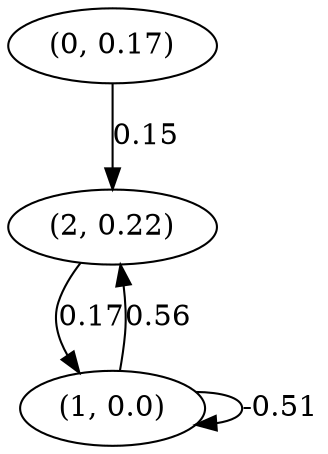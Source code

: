 digraph {
    0 [ label = "(0, 0.17)" ]
    1 [ label = "(1, 0.0)" ]
    2 [ label = "(2, 0.22)" ]
    1 -> 1 [ label = "-0.51" ]
    2 -> 1 [ label = "0.17" ]
    0 -> 2 [ label = "0.15" ]
    1 -> 2 [ label = "0.56" ]
}

